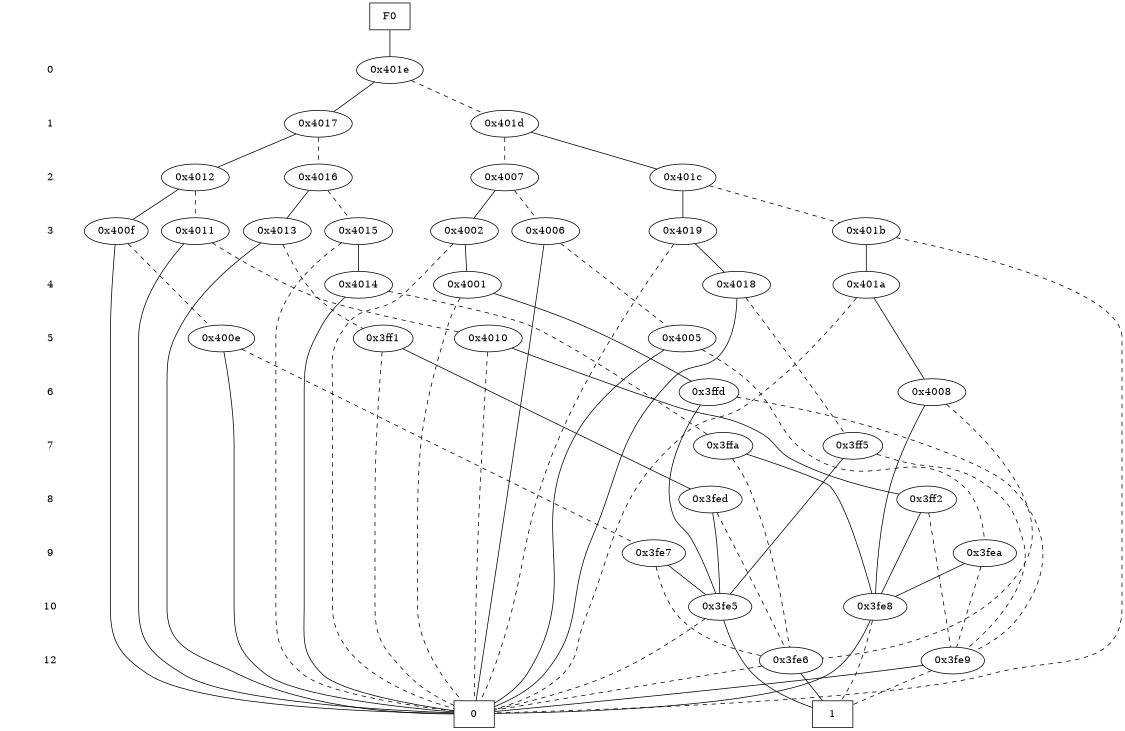 digraph "DD" {
size = "7.5,10"
center = true;
edge [dir = none];
{ node [shape = plaintext];
  edge [style = invis];
  "CONST NODES" [style = invis];
" 0 " -> " 1 " -> " 2 " -> " 3 " -> " 4 " -> " 5 " -> " 6 " -> " 7 " -> " 8 " -> " 9 " -> " 10 " -> " 12 " -> "CONST NODES"; 
}
{ rank = same; node [shape = box]; edge [style = invis];
"F0"; }
{ rank = same; " 0 ";
"0x401e";
}
{ rank = same; " 1 ";
"0x4017";
"0x401d";
}
{ rank = same; " 2 ";
"0x4012";
"0x4007";
"0x4016";
"0x401c";
}
{ rank = same; " 3 ";
"0x4002";
"0x4006";
"0x400f";
"0x4011";
"0x4013";
"0x4015";
"0x4019";
"0x401b";
}
{ rank = same; " 4 ";
"0x4001";
"0x401a";
"0x4018";
"0x4014";
}
{ rank = same; " 5 ";
"0x3ff1";
"0x400e";
"0x4005";
"0x4010";
}
{ rank = same; " 6 ";
"0x3ffd";
"0x4008";
}
{ rank = same; " 7 ";
"0x3ff5";
"0x3ffa";
}
{ rank = same; " 8 ";
"0x3fed";
"0x3ff2";
}
{ rank = same; " 9 ";
"0x3fe7";
"0x3fea";
}
{ rank = same; " 10 ";
"0x3fe8";
"0x3fe5";
}
{ rank = same; " 12 ";
"0x3fe9";
"0x3fe6";
}
{ rank = same; "CONST NODES";
{ node [shape = box]; "0x3f68";
"0x3f67";
}
}
"F0" -> "0x401e" [style = solid];
"0x401e" -> "0x4017";
"0x401e" -> "0x401d" [style = dashed];
"0x4017" -> "0x4012";
"0x4017" -> "0x4016" [style = dashed];
"0x401d" -> "0x401c";
"0x401d" -> "0x4007" [style = dashed];
"0x4012" -> "0x400f";
"0x4012" -> "0x4011" [style = dashed];
"0x4007" -> "0x4002";
"0x4007" -> "0x4006" [style = dashed];
"0x4016" -> "0x4013";
"0x4016" -> "0x4015" [style = dashed];
"0x401c" -> "0x4019";
"0x401c" -> "0x401b" [style = dashed];
"0x4002" -> "0x4001";
"0x4002" -> "0x3f68" [style = dashed];
"0x4006" -> "0x3f68";
"0x4006" -> "0x4005" [style = dashed];
"0x400f" -> "0x3f68";
"0x400f" -> "0x400e" [style = dashed];
"0x4011" -> "0x3f68";
"0x4011" -> "0x4010" [style = dashed];
"0x4013" -> "0x3f68";
"0x4013" -> "0x3ff1" [style = dashed];
"0x4015" -> "0x4014";
"0x4015" -> "0x3f68" [style = dashed];
"0x4019" -> "0x4018";
"0x4019" -> "0x3f68" [style = dashed];
"0x401b" -> "0x401a";
"0x401b" -> "0x3f68" [style = dashed];
"0x4001" -> "0x3ffd";
"0x4001" -> "0x3f68" [style = dashed];
"0x401a" -> "0x4008";
"0x401a" -> "0x3f68" [style = dashed];
"0x4018" -> "0x3f68";
"0x4018" -> "0x3ff5" [style = dashed];
"0x4014" -> "0x3f68";
"0x4014" -> "0x3ffa" [style = dashed];
"0x3ff1" -> "0x3fed";
"0x3ff1" -> "0x3f68" [style = dashed];
"0x400e" -> "0x3f68";
"0x400e" -> "0x3fe7" [style = dashed];
"0x4005" -> "0x3f68";
"0x4005" -> "0x3fea" [style = dashed];
"0x4010" -> "0x3ff2";
"0x4010" -> "0x3f68" [style = dashed];
"0x3ffd" -> "0x3fe5";
"0x3ffd" -> "0x3fe9" [style = dashed];
"0x4008" -> "0x3fe8";
"0x4008" -> "0x3fe6" [style = dashed];
"0x3ff5" -> "0x3fe5";
"0x3ff5" -> "0x3fe9" [style = dashed];
"0x3ffa" -> "0x3fe8";
"0x3ffa" -> "0x3fe6" [style = dashed];
"0x3fed" -> "0x3fe5";
"0x3fed" -> "0x3fe6" [style = dashed];
"0x3ff2" -> "0x3fe8";
"0x3ff2" -> "0x3fe9" [style = dashed];
"0x3fe7" -> "0x3fe5";
"0x3fe7" -> "0x3fe6" [style = dashed];
"0x3fea" -> "0x3fe8";
"0x3fea" -> "0x3fe9" [style = dashed];
"0x3fe8" -> "0x3f68";
"0x3fe8" -> "0x3f67" [style = dashed];
"0x3fe5" -> "0x3f67";
"0x3fe5" -> "0x3f68" [style = dashed];
"0x3fe9" -> "0x3f68";
"0x3fe9" -> "0x3f67" [style = dashed];
"0x3fe6" -> "0x3f67";
"0x3fe6" -> "0x3f68" [style = dashed];
"0x3f68" [label = "0"];
"0x3f67" [label = "1"];
}

